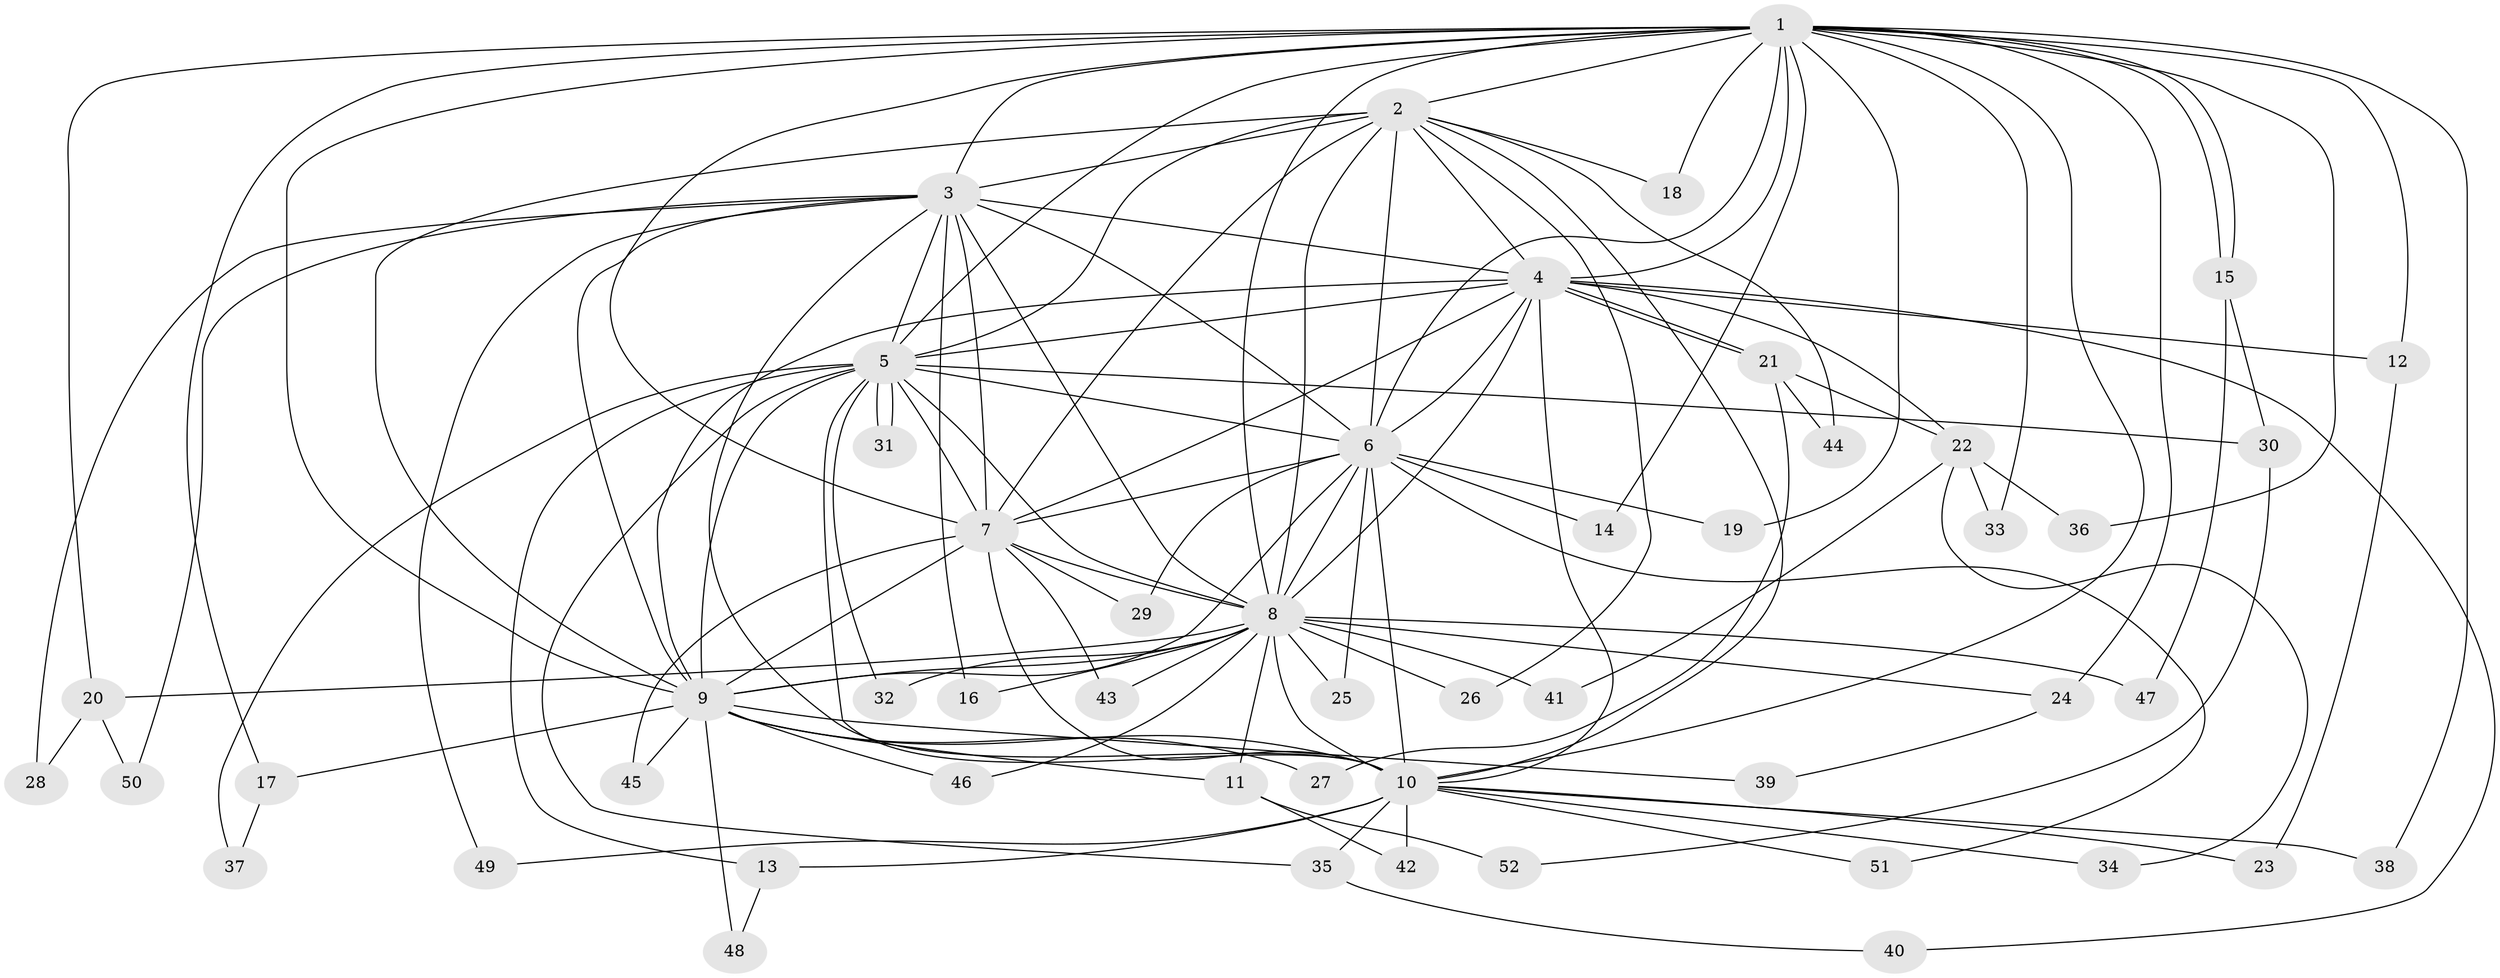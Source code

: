 // coarse degree distribution, {10: 0.13333333333333333, 7: 0.06666666666666667, 6: 0.13333333333333333, 2: 0.5333333333333333, 5: 0.06666666666666667, 4: 0.06666666666666667}
// Generated by graph-tools (version 1.1) at 2025/17/03/04/25 18:17:39]
// undirected, 52 vertices, 129 edges
graph export_dot {
graph [start="1"]
  node [color=gray90,style=filled];
  1;
  2;
  3;
  4;
  5;
  6;
  7;
  8;
  9;
  10;
  11;
  12;
  13;
  14;
  15;
  16;
  17;
  18;
  19;
  20;
  21;
  22;
  23;
  24;
  25;
  26;
  27;
  28;
  29;
  30;
  31;
  32;
  33;
  34;
  35;
  36;
  37;
  38;
  39;
  40;
  41;
  42;
  43;
  44;
  45;
  46;
  47;
  48;
  49;
  50;
  51;
  52;
  1 -- 2;
  1 -- 3;
  1 -- 4;
  1 -- 5;
  1 -- 6;
  1 -- 7;
  1 -- 8;
  1 -- 9;
  1 -- 10;
  1 -- 12;
  1 -- 14;
  1 -- 15;
  1 -- 15;
  1 -- 17;
  1 -- 18;
  1 -- 19;
  1 -- 20;
  1 -- 24;
  1 -- 33;
  1 -- 36;
  1 -- 38;
  2 -- 3;
  2 -- 4;
  2 -- 5;
  2 -- 6;
  2 -- 7;
  2 -- 8;
  2 -- 9;
  2 -- 10;
  2 -- 18;
  2 -- 26;
  2 -- 44;
  3 -- 4;
  3 -- 5;
  3 -- 6;
  3 -- 7;
  3 -- 8;
  3 -- 9;
  3 -- 10;
  3 -- 16;
  3 -- 28;
  3 -- 49;
  3 -- 50;
  4 -- 5;
  4 -- 6;
  4 -- 7;
  4 -- 8;
  4 -- 9;
  4 -- 10;
  4 -- 12;
  4 -- 21;
  4 -- 21;
  4 -- 22;
  4 -- 40;
  5 -- 6;
  5 -- 7;
  5 -- 8;
  5 -- 9;
  5 -- 10;
  5 -- 13;
  5 -- 30;
  5 -- 31;
  5 -- 31;
  5 -- 32;
  5 -- 35;
  5 -- 37;
  6 -- 7;
  6 -- 8;
  6 -- 9;
  6 -- 10;
  6 -- 14;
  6 -- 19;
  6 -- 25;
  6 -- 29;
  6 -- 51;
  7 -- 8;
  7 -- 9;
  7 -- 10;
  7 -- 29;
  7 -- 43;
  7 -- 45;
  8 -- 9;
  8 -- 10;
  8 -- 11;
  8 -- 16;
  8 -- 20;
  8 -- 24;
  8 -- 25;
  8 -- 26;
  8 -- 32;
  8 -- 41;
  8 -- 43;
  8 -- 46;
  8 -- 47;
  9 -- 10;
  9 -- 11;
  9 -- 17;
  9 -- 27;
  9 -- 39;
  9 -- 45;
  9 -- 46;
  9 -- 48;
  10 -- 13;
  10 -- 23;
  10 -- 34;
  10 -- 35;
  10 -- 38;
  10 -- 42;
  10 -- 49;
  10 -- 51;
  11 -- 42;
  11 -- 52;
  12 -- 23;
  13 -- 48;
  15 -- 30;
  15 -- 47;
  17 -- 37;
  20 -- 28;
  20 -- 50;
  21 -- 22;
  21 -- 27;
  21 -- 44;
  22 -- 33;
  22 -- 34;
  22 -- 36;
  22 -- 41;
  24 -- 39;
  30 -- 52;
  35 -- 40;
}
